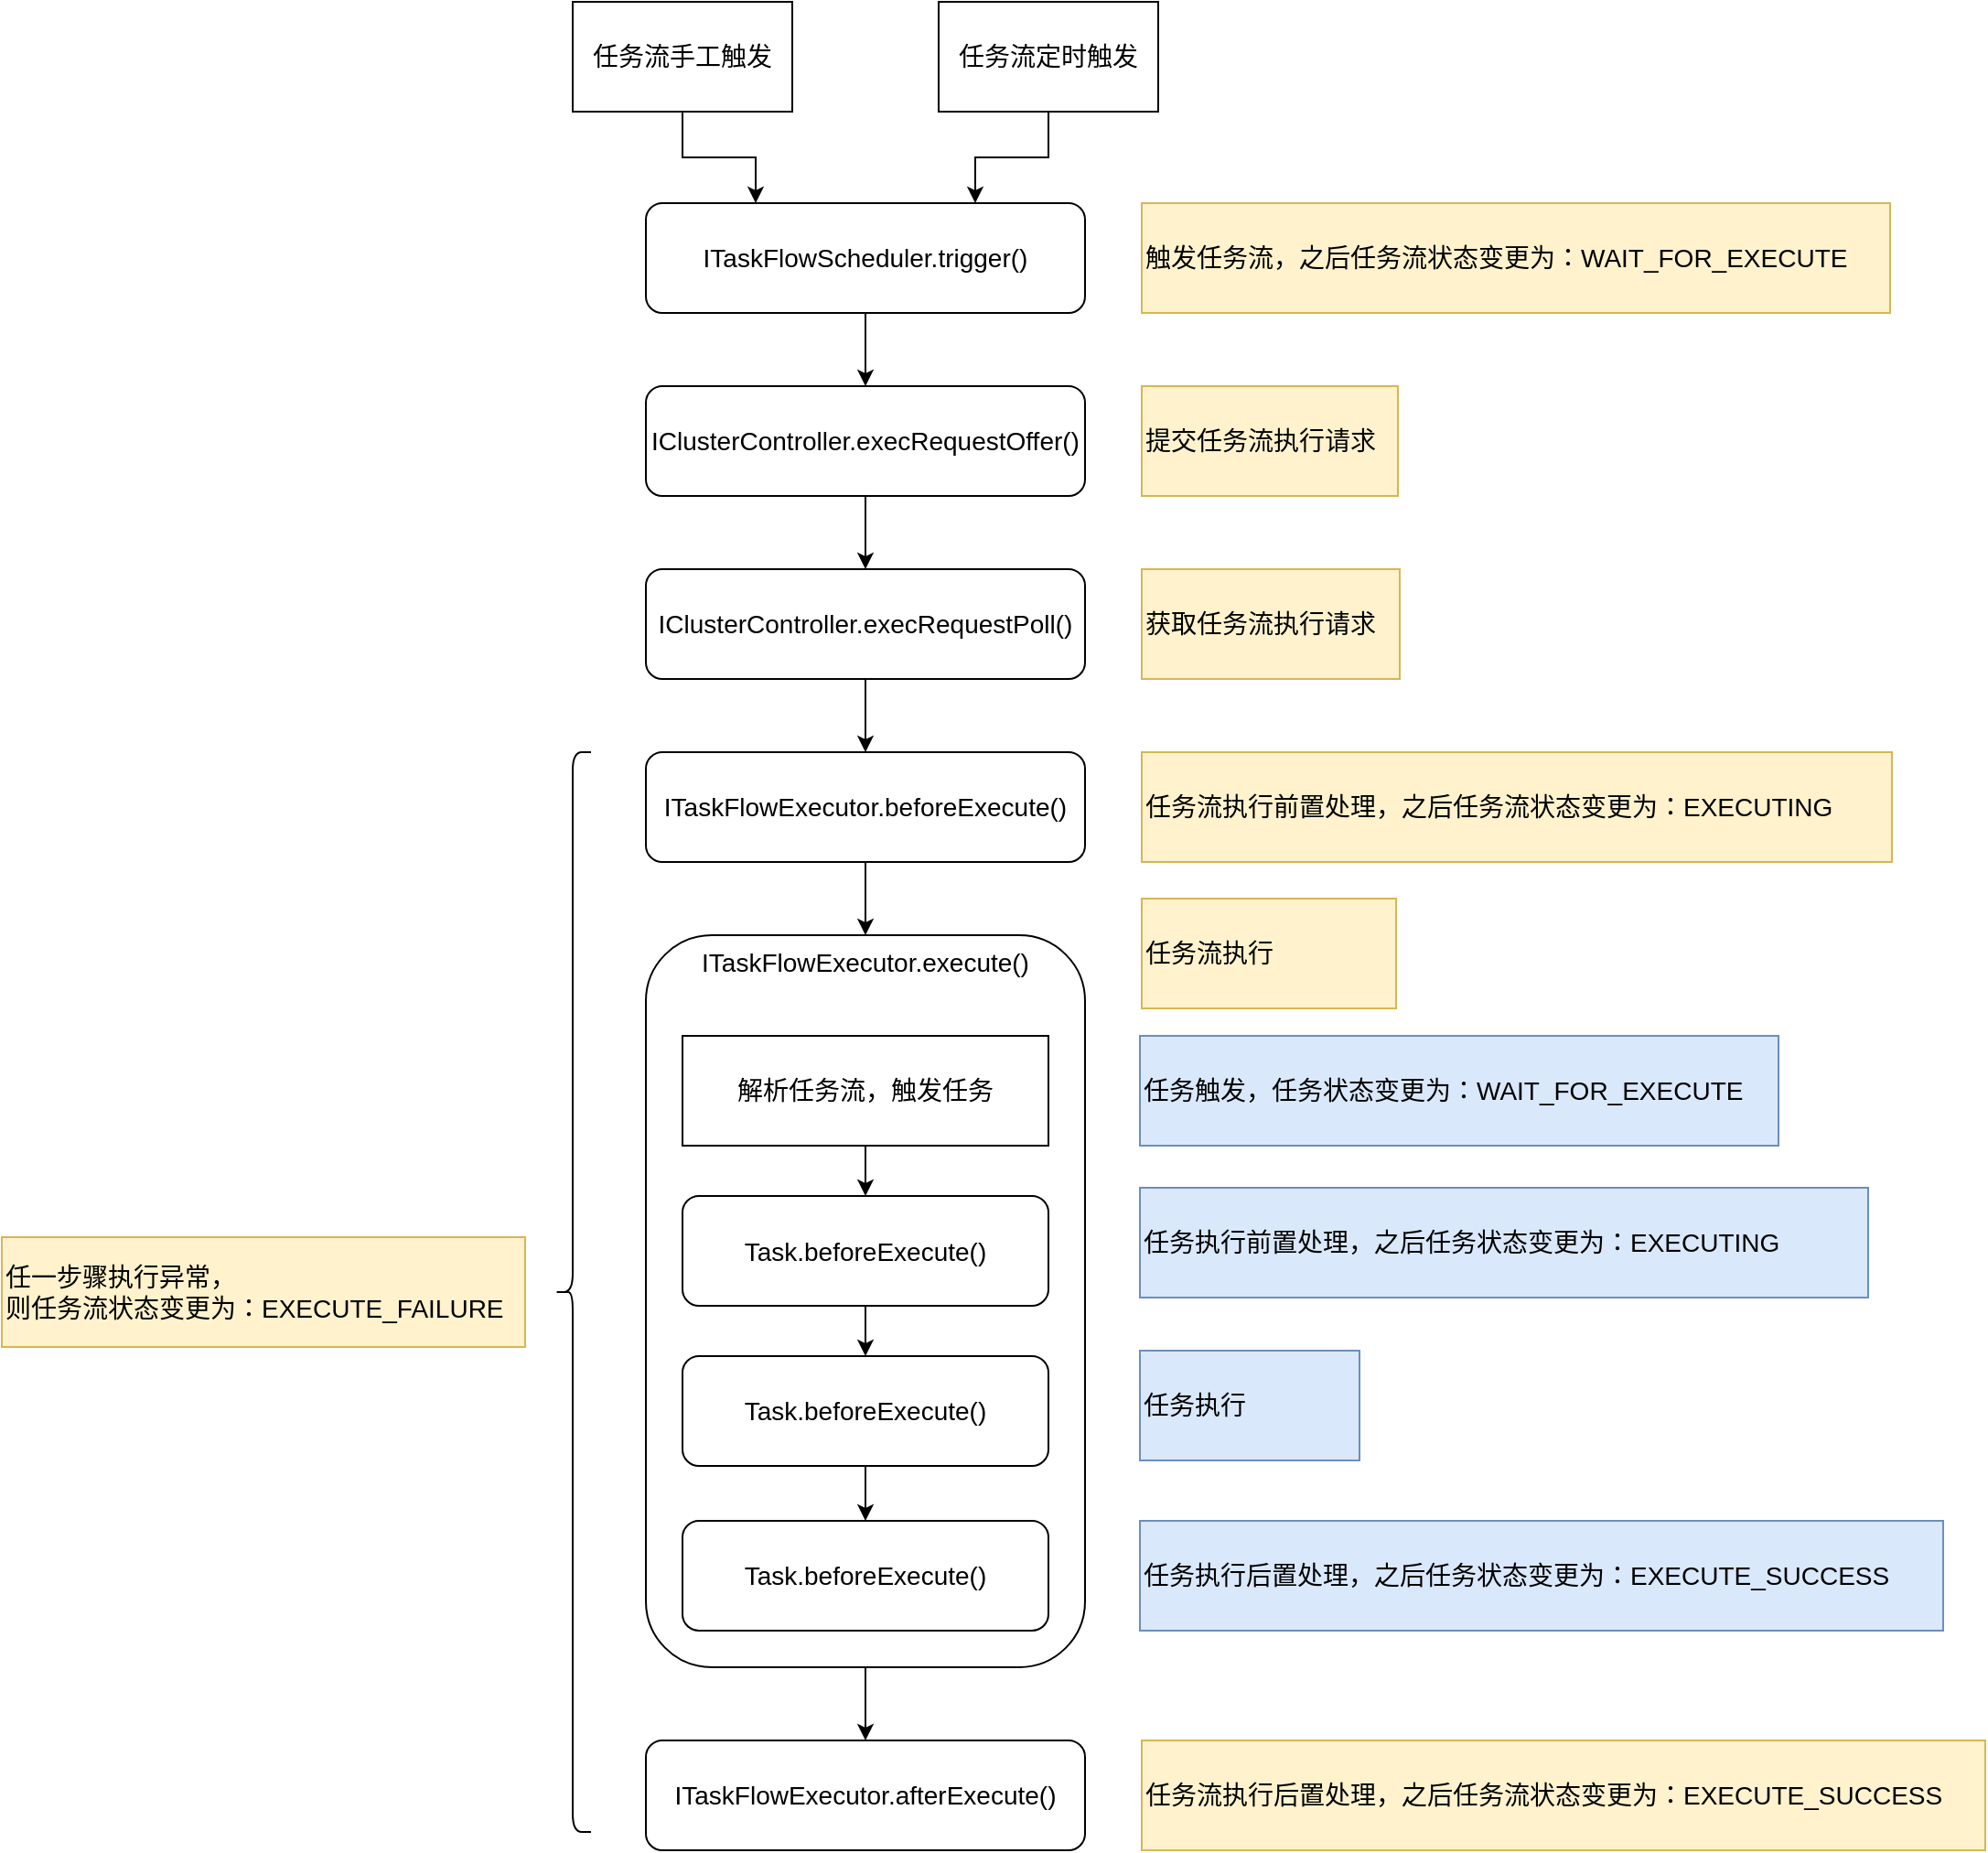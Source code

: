 <mxfile version="12.2.2" type="device" pages="1"><diagram id="s5c5607iheu5fuhXcZ0h" name="第 1 页"><mxGraphModel dx="1072" dy="792" grid="0" gridSize="10" guides="1" tooltips="1" connect="1" arrows="1" fold="1" page="1" pageScale="1" pageWidth="827" pageHeight="1169" math="0" shadow="0"><root><mxCell id="0"/><mxCell id="1" parent="0"/><mxCell id="-5f0O2HPNkqVcKrXhpjV-1" value="ITaskFlowScheduler.trigger()" style="rounded=1;whiteSpace=wrap;html=1;fontSize=14;spacingRight=0;" parent="1" vertex="1"><mxGeometry x="500" y="170" width="240" height="60" as="geometry"/></mxCell><mxCell id="-5f0O2HPNkqVcKrXhpjV-7" style="edgeStyle=orthogonalEdgeStyle;rounded=0;orthogonalLoop=1;jettySize=auto;html=1;exitX=0.5;exitY=1;exitDx=0;exitDy=0;entryX=0.75;entryY=0;entryDx=0;entryDy=0;fontSize=14;spacingRight=0;" parent="1" source="-5f0O2HPNkqVcKrXhpjV-4" target="-5f0O2HPNkqVcKrXhpjV-1" edge="1"><mxGeometry relative="1" as="geometry"/></mxCell><mxCell id="-5f0O2HPNkqVcKrXhpjV-4" value="任务流定时触发" style="rounded=0;whiteSpace=wrap;html=1;fontSize=14;spacingRight=0;" parent="1" vertex="1"><mxGeometry x="660" y="60" width="120" height="60" as="geometry"/></mxCell><mxCell id="-5f0O2HPNkqVcKrXhpjV-6" style="edgeStyle=orthogonalEdgeStyle;rounded=0;orthogonalLoop=1;jettySize=auto;html=1;exitX=0.5;exitY=1;exitDx=0;exitDy=0;entryX=0.25;entryY=0;entryDx=0;entryDy=0;fontSize=14;spacingRight=0;" parent="1" source="-5f0O2HPNkqVcKrXhpjV-5" target="-5f0O2HPNkqVcKrXhpjV-1" edge="1"><mxGeometry relative="1" as="geometry"/></mxCell><mxCell id="-5f0O2HPNkqVcKrXhpjV-5" value="任务流手工触发" style="rounded=0;whiteSpace=wrap;html=1;fontSize=14;spacingRight=0;" parent="1" vertex="1"><mxGeometry x="460" y="60" width="120" height="60" as="geometry"/></mxCell><mxCell id="-5f0O2HPNkqVcKrXhpjV-12" value="" style="edgeStyle=orthogonalEdgeStyle;rounded=0;orthogonalLoop=1;jettySize=auto;html=1;exitX=0.5;exitY=1;exitDx=0;exitDy=0;fontSize=14;spacingRight=0;" parent="1" source="-5f0O2HPNkqVcKrXhpjV-1" target="-5f0O2HPNkqVcKrXhpjV-11" edge="1"><mxGeometry relative="1" as="geometry"><mxPoint x="620" y="330" as="sourcePoint"/></mxGeometry></mxCell><mxCell id="-5f0O2HPNkqVcKrXhpjV-14" value="" style="edgeStyle=orthogonalEdgeStyle;rounded=0;orthogonalLoop=1;jettySize=auto;html=1;fontSize=14;spacingRight=0;" parent="1" source="-5f0O2HPNkqVcKrXhpjV-11" target="-5f0O2HPNkqVcKrXhpjV-13" edge="1"><mxGeometry relative="1" as="geometry"/></mxCell><mxCell id="-5f0O2HPNkqVcKrXhpjV-11" value="IClusterController.execRequestOffer()" style="rounded=1;whiteSpace=wrap;html=1;fontSize=14;spacingRight=0;" parent="1" vertex="1"><mxGeometry x="500" y="270" width="240" height="60" as="geometry"/></mxCell><mxCell id="-5f0O2HPNkqVcKrXhpjV-16" value="" style="edgeStyle=orthogonalEdgeStyle;rounded=0;orthogonalLoop=1;jettySize=auto;html=1;fontSize=14;spacingRight=0;" parent="1" source="-5f0O2HPNkqVcKrXhpjV-13" target="-5f0O2HPNkqVcKrXhpjV-15" edge="1"><mxGeometry relative="1" as="geometry"/></mxCell><mxCell id="-5f0O2HPNkqVcKrXhpjV-13" value="IClusterController.execRequestPoll()" style="rounded=1;whiteSpace=wrap;html=1;fontSize=14;spacingRight=0;" parent="1" vertex="1"><mxGeometry x="500" y="370" width="240" height="60" as="geometry"/></mxCell><mxCell id="-5f0O2HPNkqVcKrXhpjV-27" value="" style="edgeStyle=orthogonalEdgeStyle;rounded=0;orthogonalLoop=1;jettySize=auto;html=1;fontSize=14;spacingRight=0;" parent="1" source="-5f0O2HPNkqVcKrXhpjV-15" target="-5f0O2HPNkqVcKrXhpjV-26" edge="1"><mxGeometry relative="1" as="geometry"/></mxCell><mxCell id="-5f0O2HPNkqVcKrXhpjV-15" value="ITaskFlowExecutor.beforeExecute()" style="rounded=1;whiteSpace=wrap;html=1;fontSize=14;spacingRight=0;" parent="1" vertex="1"><mxGeometry x="500" y="470" width="240" height="60" as="geometry"/></mxCell><mxCell id="-5f0O2HPNkqVcKrXhpjV-29" value="" style="edgeStyle=orthogonalEdgeStyle;rounded=0;orthogonalLoop=1;jettySize=auto;html=1;fontSize=14;spacingRight=0;" parent="1" source="-5f0O2HPNkqVcKrXhpjV-26" target="-5f0O2HPNkqVcKrXhpjV-28" edge="1"><mxGeometry relative="1" as="geometry"/></mxCell><mxCell id="-5f0O2HPNkqVcKrXhpjV-26" value="ITaskFlowExecutor.execute()" style="rounded=1;whiteSpace=wrap;html=1;verticalAlign=top;fontSize=14;spacingRight=0;" parent="1" vertex="1"><mxGeometry x="500" y="570" width="240" height="400" as="geometry"/></mxCell><mxCell id="-5f0O2HPNkqVcKrXhpjV-28" value="ITaskFlowExecutor.afterExecute()" style="rounded=1;whiteSpace=wrap;html=1;fontSize=14;spacingRight=0;" parent="1" vertex="1"><mxGeometry x="500" y="1010" width="240" height="60" as="geometry"/></mxCell><mxCell id="-5f0O2HPNkqVcKrXhpjV-22" value="提交任务流执行请求" style="rounded=0;whiteSpace=wrap;html=1;fillColor=#fff2cc;strokeColor=#d6b656;fontSize=14;spacingRight=0;align=left;" parent="1" vertex="1"><mxGeometry x="771" y="270" width="140" height="60" as="geometry"/></mxCell><mxCell id="-5f0O2HPNkqVcKrXhpjV-23" value="获取任务流执行请求" style="rounded=0;whiteSpace=wrap;html=1;fillColor=#fff2cc;strokeColor=#d6b656;fontSize=14;spacingRight=0;align=left;" parent="1" vertex="1"><mxGeometry x="771" y="370" width="141" height="60" as="geometry"/></mxCell><mxCell id="-5f0O2HPNkqVcKrXhpjV-24" value="触发任务流，之后任务流状态变更为：WAIT_FOR_EXECUTE" style="rounded=0;whiteSpace=wrap;html=1;fillColor=#fff2cc;strokeColor=#d6b656;fontSize=14;spacingRight=0;align=left;" parent="1" vertex="1"><mxGeometry x="771" y="170" width="409" height="60" as="geometry"/></mxCell><mxCell id="-5f0O2HPNkqVcKrXhpjV-25" value="任务流执行前置处理，之后任务流状态变更为：EXECUTING" style="rounded=0;whiteSpace=wrap;html=1;fillColor=#fff2cc;strokeColor=#d6b656;fontSize=14;spacingRight=0;align=left;" parent="1" vertex="1"><mxGeometry x="771" y="470" width="410" height="60" as="geometry"/></mxCell><mxCell id="-5f0O2HPNkqVcKrXhpjV-30" value="任务流执行后置处理，之后任务流状态变更为：EXECUTE_SUCCESS" style="rounded=0;whiteSpace=wrap;html=1;fillColor=#fff2cc;strokeColor=#d6b656;fontSize=14;spacingRight=0;align=left;" parent="1" vertex="1"><mxGeometry x="771" y="1010" width="461" height="60" as="geometry"/></mxCell><mxCell id="-5f0O2HPNkqVcKrXhpjV-31" value="任务流执行" style="rounded=0;whiteSpace=wrap;html=1;fillColor=#fff2cc;strokeColor=#d6b656;fontSize=14;spacingRight=0;align=left;" parent="1" vertex="1"><mxGeometry x="771" y="550" width="139" height="60" as="geometry"/></mxCell><mxCell id="-5f0O2HPNkqVcKrXhpjV-32" value="" style="shape=curlyBracket;whiteSpace=wrap;html=1;rounded=1;fontSize=14;spacingRight=0;" parent="1" vertex="1"><mxGeometry x="450" y="470" width="20" height="590" as="geometry"/></mxCell><mxCell id="-5f0O2HPNkqVcKrXhpjV-33" value="任一步骤执行异常，&lt;br&gt;则任务流状态变更为：EXECUTE_FAILURE" style="rounded=0;whiteSpace=wrap;html=1;fillColor=#fff2cc;strokeColor=#d6b656;fontSize=14;spacingRight=0;align=left;" parent="1" vertex="1"><mxGeometry x="148" y="735" width="286" height="60" as="geometry"/></mxCell><mxCell id="-5f0O2HPNkqVcKrXhpjV-34" value="任务触发，任务状态变更为：WAIT_FOR_EXECUTE" style="rounded=0;whiteSpace=wrap;html=1;fillColor=#dae8fc;strokeColor=#6c8ebf;fontSize=14;spacingRight=0;align=left;" parent="1" vertex="1"><mxGeometry x="770" y="625" width="349" height="60" as="geometry"/></mxCell><mxCell id="-5f0O2HPNkqVcKrXhpjV-37" value="" style="edgeStyle=orthogonalEdgeStyle;rounded=0;orthogonalLoop=1;jettySize=auto;html=1;fontSize=14;spacingRight=0;" parent="1" source="-5f0O2HPNkqVcKrXhpjV-35" target="-5f0O2HPNkqVcKrXhpjV-36" edge="1"><mxGeometry relative="1" as="geometry"/></mxCell><mxCell id="-5f0O2HPNkqVcKrXhpjV-35" value="Task.beforeExecute()" style="rounded=1;whiteSpace=wrap;html=1;fontSize=14;spacingRight=0;" parent="1" vertex="1"><mxGeometry x="520" y="712.5" width="200" height="60" as="geometry"/></mxCell><mxCell id="-5f0O2HPNkqVcKrXhpjV-39" value="" style="edgeStyle=orthogonalEdgeStyle;rounded=0;orthogonalLoop=1;jettySize=auto;html=1;fontSize=14;spacingRight=0;" parent="1" source="-5f0O2HPNkqVcKrXhpjV-36" target="-5f0O2HPNkqVcKrXhpjV-38" edge="1"><mxGeometry relative="1" as="geometry"/></mxCell><mxCell id="-5f0O2HPNkqVcKrXhpjV-36" value="Task.beforeExecute()" style="rounded=1;whiteSpace=wrap;html=1;fontSize=14;spacingRight=0;" parent="1" vertex="1"><mxGeometry x="520" y="800" width="200" height="60" as="geometry"/></mxCell><mxCell id="-5f0O2HPNkqVcKrXhpjV-38" value="Task.beforeExecute()" style="rounded=1;whiteSpace=wrap;html=1;fontSize=14;spacingRight=0;" parent="1" vertex="1"><mxGeometry x="520" y="890" width="200" height="60" as="geometry"/></mxCell><mxCell id="-5f0O2HPNkqVcKrXhpjV-40" value="任务执行前置处理，之后任务状态变更为：EXECUTING" style="rounded=0;whiteSpace=wrap;html=1;fillColor=#dae8fc;strokeColor=#6c8ebf;fontSize=14;spacingRight=0;align=left;" parent="1" vertex="1"><mxGeometry x="770" y="708" width="398" height="60" as="geometry"/></mxCell><mxCell id="-5f0O2HPNkqVcKrXhpjV-41" value="任务执行" style="rounded=0;whiteSpace=wrap;html=1;fillColor=#dae8fc;strokeColor=#6c8ebf;fontSize=14;spacingRight=0;align=left;" parent="1" vertex="1"><mxGeometry x="770" y="797" width="120" height="60" as="geometry"/></mxCell><mxCell id="-5f0O2HPNkqVcKrXhpjV-42" value="任务执行后置处理，之后任务状态变更为：EXECUTE_SUCCESS" style="rounded=0;whiteSpace=wrap;html=1;fillColor=#dae8fc;strokeColor=#6c8ebf;fontSize=14;spacingRight=0;align=left;" parent="1" vertex="1"><mxGeometry x="770" y="890" width="439" height="60" as="geometry"/></mxCell><mxCell id="-5f0O2HPNkqVcKrXhpjV-44" style="edgeStyle=orthogonalEdgeStyle;rounded=0;orthogonalLoop=1;jettySize=auto;html=1;exitX=0.5;exitY=1;exitDx=0;exitDy=0;fontSize=14;spacingRight=0;" parent="1" source="-5f0O2HPNkqVcKrXhpjV-43" target="-5f0O2HPNkqVcKrXhpjV-35" edge="1"><mxGeometry relative="1" as="geometry"/></mxCell><mxCell id="-5f0O2HPNkqVcKrXhpjV-43" value="解析任务流，触发任务" style="rounded=0;whiteSpace=wrap;html=1;fontSize=14;spacingRight=0;" parent="1" vertex="1"><mxGeometry x="520" y="625" width="200" height="60" as="geometry"/></mxCell></root></mxGraphModel></diagram></mxfile>